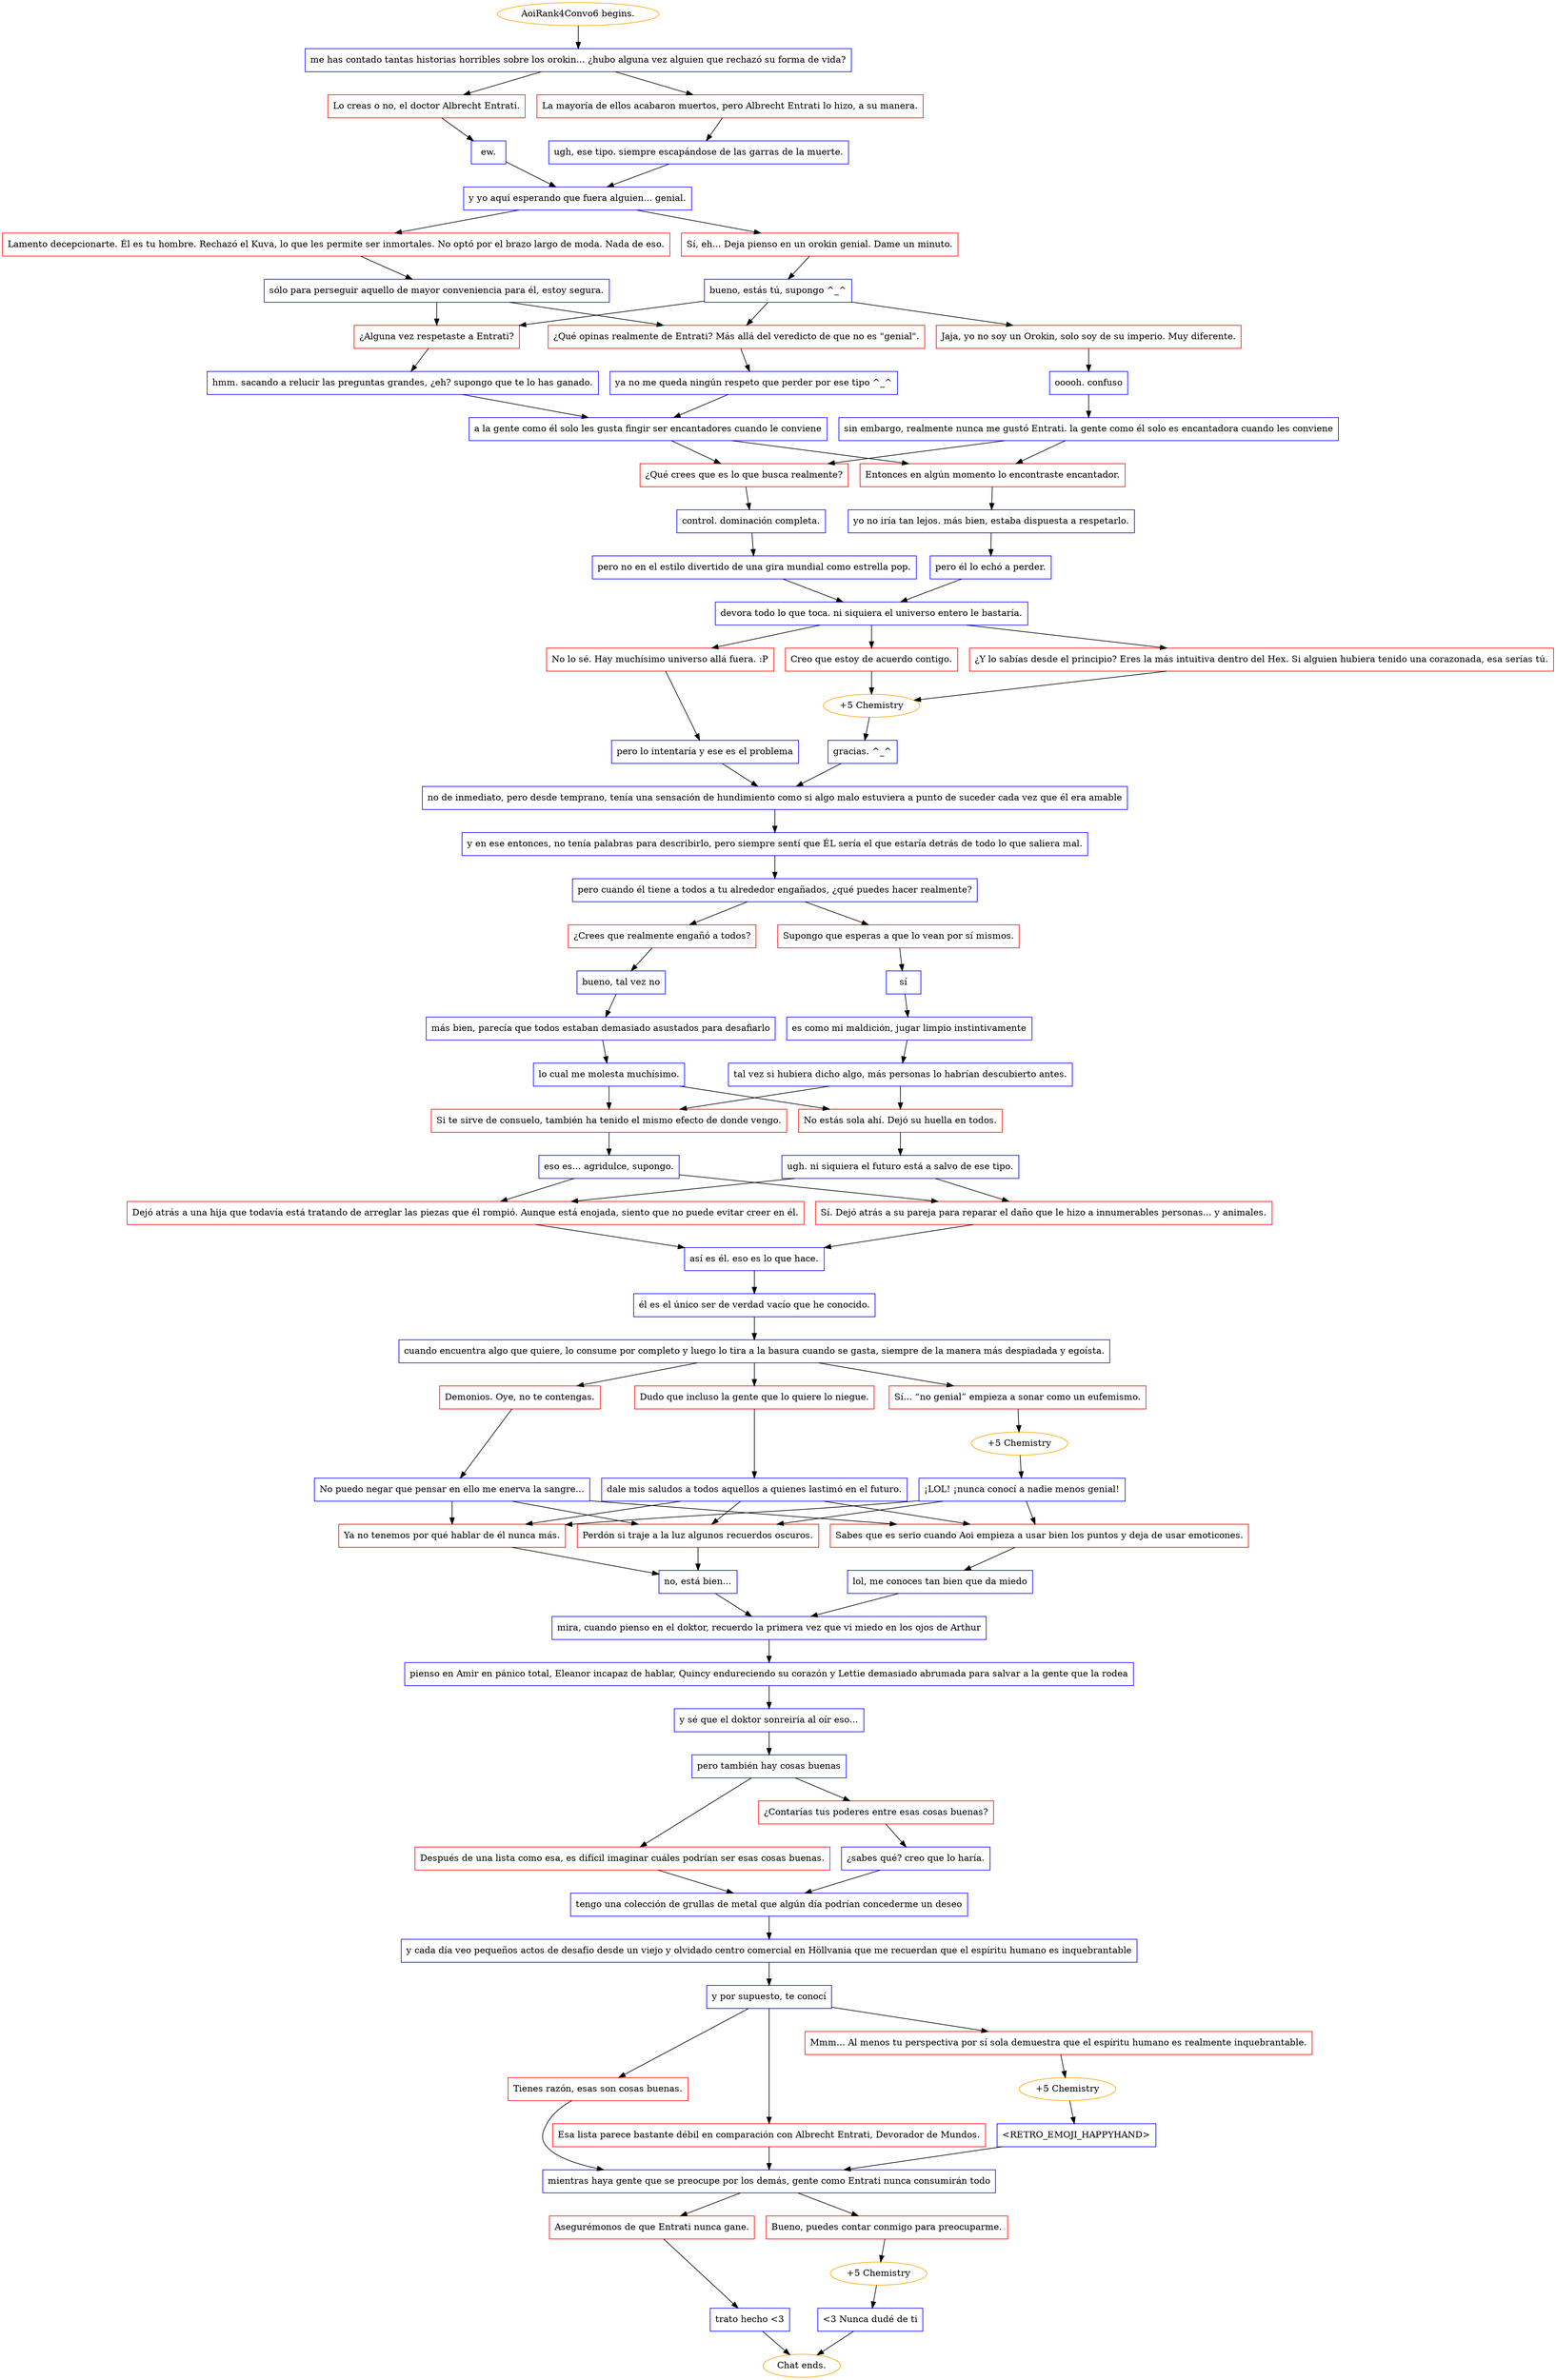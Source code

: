 digraph {
	"AoiRank4Convo6 begins." [color=orange];
		"AoiRank4Convo6 begins." -> j2242869825;
	j2242869825 [label="me has contado tantas historias horribles sobre los orokin... ¿hubo alguna vez alguien que rechazó su forma de vida?",shape=box,color=blue];
		j2242869825 -> j1933320438;
		j2242869825 -> j2272162526;
	j1933320438 [label="Lo creas o no, el doctor Albrecht Entrati.",shape=box,color=red];
		j1933320438 -> j3303689855;
	j2272162526 [label="La mayoría de ellos acabaron muertos, pero Albrecht Entrati lo hizo, a su manera.",shape=box,color=red];
		j2272162526 -> j175087619;
	j3303689855 [label="ew.",shape=box,color=blue];
		j3303689855 -> j1972804809;
	j175087619 [label="ugh, ese tipo. siempre escapándose de las garras de la muerte.",shape=box,color=blue];
		j175087619 -> j1972804809;
	j1972804809 [label="y yo aquí esperando que fuera alguien... genial.",shape=box,color=blue];
		j1972804809 -> j829561930;
		j1972804809 -> j1565893772;
	j829561930 [label="Lamento decepcionarte. Él es tu hombre. Rechazó el Kuva, lo que les permite ser inmortales. No optó por el brazo largo de moda. Nada de eso.",shape=box,color=red];
		j829561930 -> j4093442500;
	j1565893772 [label="Sí, eh... Deja pienso en un orokin genial. Dame un minuto.",shape=box,color=red];
		j1565893772 -> j621475559;
	j4093442500 [label="sólo para perseguir aquello de mayor conveniencia para él, estoy segura.",shape=box,color=blue];
		j4093442500 -> j3950231694;
		j4093442500 -> j364725946;
	j621475559 [label="bueno, estás tú, supongo ^_^",shape=box,color=blue];
		j621475559 -> j3950231694;
		j621475559 -> j364725946;
		j621475559 -> j4280983960;
	j3950231694 [label="¿Alguna vez respetaste a Entrati?",shape=box,color=red];
		j3950231694 -> j339429084;
	j364725946 [label="¿Qué opinas realmente de Entrati? Más allá del veredicto de que no es \"genial\".",shape=box,color=red];
		j364725946 -> j2860599402;
	j4280983960 [label="Jaja, yo no soy un Orokin, solo soy de su imperio. Muy diferente.",shape=box,color=red];
		j4280983960 -> j1517729570;
	j339429084 [label="hmm. sacando a relucir las preguntas grandes, ¿eh? supongo que te lo has ganado.",shape=box,color=blue];
		j339429084 -> j3957578386;
	j2860599402 [label="ya no me queda ningún respeto que perder por ese tipo ^_^",shape=box,color=blue];
		j2860599402 -> j3957578386;
	j1517729570 [label="ooooh. confuso",shape=box,color=blue];
		j1517729570 -> j2691432463;
	j3957578386 [label="a la gente como él solo les gusta fingir ser encantadores cuando le conviene",shape=box,color=blue];
		j3957578386 -> j738222364;
		j3957578386 -> j3294402320;
	j2691432463 [label="sin embargo, realmente nunca me gustó Entrati. la gente como él solo es encantadora cuando les conviene",shape=box,color=blue];
		j2691432463 -> j738222364;
		j2691432463 -> j3294402320;
	j738222364 [label="¿Qué crees que es lo que busca realmente?",shape=box,color=red];
		j738222364 -> j1589689546;
	j3294402320 [label="Entonces en algún momento lo encontraste encantador.",shape=box,color=red];
		j3294402320 -> j3617925559;
	j1589689546 [label="control. dominación completa.",shape=box,color=blue];
		j1589689546 -> j4245582558;
	j3617925559 [label="yo no iría tan lejos. más bien, estaba dispuesta a respetarlo.",shape=box,color=blue];
		j3617925559 -> j3100593610;
	j4245582558 [label="pero no en el estilo divertido de una gira mundial como estrella pop.",shape=box,color=blue];
		j4245582558 -> j1815743049;
	j3100593610 [label="pero él lo echó a perder.",shape=box,color=blue];
		j3100593610 -> j1815743049;
	j1815743049 [label="devora todo lo que toca. ni siquiera el universo entero le bastaría.",shape=box,color=blue];
		j1815743049 -> j2522883110;
		j1815743049 -> j616414657;
		j1815743049 -> j886628689;
	j2522883110 [label="¿Y lo sabías desde el principio? Eres la más intuitiva dentro del Hex. Si alguien hubiera tenido una corazonada, esa serías tú.",shape=box,color=red];
		j2522883110 -> j2723975115;
	j616414657 [label="Creo que estoy de acuerdo contigo.",shape=box,color=red];
		j616414657 -> j2723975115;
	j886628689 [label="No lo sé. Hay muchísimo universo allá fuera. :P",shape=box,color=red];
		j886628689 -> j369036084;
	j2723975115 [label="+5 Chemistry",color=orange];
		j2723975115 -> j2049835434;
	j369036084 [label="pero lo intentaría y ese es el problema",shape=box,color=blue];
		j369036084 -> j3275039198;
	j2049835434 [label="gracias. ^_^",shape=box,color=blue];
		j2049835434 -> j3275039198;
	j3275039198 [label="no de inmediato, pero desde temprano, tenía una sensación de hundimiento como si algo malo estuviera a punto de suceder cada vez que él era amable",shape=box,color=blue];
		j3275039198 -> j2090583491;
	j2090583491 [label="y en ese entonces, no tenía palabras para describirlo, pero siempre sentí que ÉL sería el que estaría detrás de todo lo que saliera mal.",shape=box,color=blue];
		j2090583491 -> j1985014111;
	j1985014111 [label="pero cuando él tiene a todos a tu alrededor engañados, ¿qué puedes hacer realmente?",shape=box,color=blue];
		j1985014111 -> j761681650;
		j1985014111 -> j2113896462;
	j761681650 [label="¿Crees que realmente engañó a todos?",shape=box,color=red];
		j761681650 -> j2895096439;
	j2113896462 [label="Supongo que esperas a que lo vean por sí mismos.",shape=box,color=red];
		j2113896462 -> j780125162;
	j2895096439 [label="bueno, tal vez no",shape=box,color=blue];
		j2895096439 -> j1369947612;
	j780125162 [label="sí",shape=box,color=blue];
		j780125162 -> j1809850083;
	j1369947612 [label="más bien, parecía que todos estaban demasiado asustados para desafiarlo",shape=box,color=blue];
		j1369947612 -> j4214399749;
	j1809850083 [label="es como mi maldición, jugar limpio instintivamente",shape=box,color=blue];
		j1809850083 -> j2505276503;
	j4214399749 [label="lo cual me molesta muchísimo.",shape=box,color=blue];
		j4214399749 -> j818588792;
		j4214399749 -> j1015273798;
	j2505276503 [label="tal vez si hubiera dicho algo, más personas lo habrían descubierto antes.",shape=box,color=blue];
		j2505276503 -> j818588792;
		j2505276503 -> j1015273798;
	j818588792 [label="Si te sirve de consuelo, también ha tenido el mismo efecto de donde vengo.",shape=box,color=red];
		j818588792 -> j2173501645;
	j1015273798 [label="No estás sola ahí. Dejó su huella en todos.",shape=box,color=red];
		j1015273798 -> j3465176064;
	j2173501645 [label="eso es... agridulce, supongo.",shape=box,color=blue];
		j2173501645 -> j1829952205;
		j2173501645 -> j798284677;
	j3465176064 [label="ugh. ni siquiera el futuro está a salvo de ese tipo.",shape=box,color=blue];
		j3465176064 -> j1829952205;
		j3465176064 -> j798284677;
	j1829952205 [label="Dejó atrás a una hija que todavía está tratando de arreglar las piezas que él rompió. Aunque está enojada, siento que no puede evitar creer en él.",shape=box,color=red];
		j1829952205 -> j27297560;
	j798284677 [label="Sí. Dejó atrás a su pareja para reparar el daño que le hizo a innumerables personas... y animales.",shape=box,color=red];
		j798284677 -> j27297560;
	j27297560 [label="así es él. eso es lo que hace.",shape=box,color=blue];
		j27297560 -> j2209939150;
	j2209939150 [label="él es el único ser de verdad vacío que he conocido.",shape=box,color=blue];
		j2209939150 -> j508390506;
	j508390506 [label="cuando encuentra algo que quiere, lo consume por completo y luego lo tira a la basura cuando se gasta, siempre de la manera más despiadada y egoísta.",shape=box,color=blue];
		j508390506 -> j3138201230;
		j508390506 -> j4263040662;
		j508390506 -> j2928777676;
	j3138201230 [label="Sí... “no genial” empieza a sonar como un eufemismo.",shape=box,color=red];
		j3138201230 -> j4192727525;
	j4263040662 [label="Demonios. Oye, no te contengas.",shape=box,color=red];
		j4263040662 -> j3127028930;
	j2928777676 [label="Dudo que incluso la gente que lo quiere lo niegue.",shape=box,color=red];
		j2928777676 -> j970847599;
	j4192727525 [label="+5 Chemistry",color=orange];
		j4192727525 -> j1411730148;
	j3127028930 [label="No puedo negar que pensar en ello me enerva la sangre...",shape=box,color=blue];
		j3127028930 -> j801871430;
		j3127028930 -> j162628511;
		j3127028930 -> j1170739912;
	j970847599 [label="dale mis saludos a todos aquellos a quienes lastimó en el futuro.",shape=box,color=blue];
		j970847599 -> j801871430;
		j970847599 -> j162628511;
		j970847599 -> j1170739912;
	j1411730148 [label="¡LOL! ¡nunca conocí a nadie menos genial!",shape=box,color=blue];
		j1411730148 -> j801871430;
		j1411730148 -> j162628511;
		j1411730148 -> j1170739912;
	j801871430 [label="Perdón si traje a la luz algunos recuerdos oscuros.",shape=box,color=red];
		j801871430 -> j4084078018;
	j162628511 [label="Ya no tenemos por qué hablar de él nunca más.",shape=box,color=red];
		j162628511 -> j4084078018;
	j1170739912 [label="Sabes que es serio cuando Aoi empieza a usar bien los puntos y deja de usar emoticones.",shape=box,color=red];
		j1170739912 -> j3246093040;
	j4084078018 [label="no, está bien...",shape=box,color=blue];
		j4084078018 -> j4034427514;
	j3246093040 [label="lol, me conoces tan bien que da miedo",shape=box,color=blue];
		j3246093040 -> j4034427514;
	j4034427514 [label="mira, cuando pienso en el doktor, recuerdo la primera vez que vi miedo en los ojos de Arthur",shape=box,color=blue];
		j4034427514 -> j2489356326;
	j2489356326 [label="pienso en Amir en pánico total, Eleanor incapaz de hablar, Quincy endureciendo su corazón y Lettie demasiado abrumada para salvar a la gente que la rodea",shape=box,color=blue];
		j2489356326 -> j597587712;
	j597587712 [label="y sé que el doktor sonreiría al oír eso...",shape=box,color=blue];
		j597587712 -> j2636766135;
	j2636766135 [label="pero también hay cosas buenas",shape=box,color=blue];
		j2636766135 -> j2793726278;
		j2636766135 -> j3702935176;
	j2793726278 [label="Después de una lista como esa, es difícil imaginar cuáles podrían ser esas cosas buenas.",shape=box,color=red];
		j2793726278 -> j2807443316;
	j3702935176 [label="¿Contarías tus poderes entre esas cosas buenas?",shape=box,color=red];
		j3702935176 -> j2452268696;
	j2807443316 [label="tengo una colección de grullas de metal que algún día podrían concederme un deseo",shape=box,color=blue];
		j2807443316 -> j826438271;
	j2452268696 [label="¿sabes qué? creo que lo haría.",shape=box,color=blue];
		j2452268696 -> j2807443316;
	j826438271 [label="y cada día veo pequeños actos de desafío desde un viejo y olvidado centro comercial en Höllvania que me recuerdan que el espíritu humano es inquebrantable",shape=box,color=blue];
		j826438271 -> j431805676;
	j431805676 [label="y por supuesto, te conocí",shape=box,color=blue];
		j431805676 -> j2564092431;
		j431805676 -> j4093839459;
		j431805676 -> j509343564;
	j2564092431 [label="Mmm... Al menos tu perspectiva por sí sola demuestra que el espíritu humano es realmente inquebrantable.",shape=box,color=red];
		j2564092431 -> j4077271344;
	j4093839459 [label="Tienes razón, esas son cosas buenas.",shape=box,color=red];
		j4093839459 -> j2717716727;
	j509343564 [label="Esa lista parece bastante débil en comparación con Albrecht Entrati, Devorador de Mundos.",shape=box,color=red];
		j509343564 -> j2717716727;
	j4077271344 [label="+5 Chemistry",color=orange];
		j4077271344 -> j1383854848;
	j2717716727 [label="mientras haya gente que se preocupe por los demás, gente como Entrati nunca consumirán todo",shape=box,color=blue];
		j2717716727 -> j662291391;
		j2717716727 -> j1766103484;
	j1383854848 [label="<RETRO_EMOJI_HAPPYHAND>",shape=box,color=blue];
		j1383854848 -> j2717716727;
	j662291391 [label="Asegurémonos de que Entrati nunca gane.",shape=box,color=red];
		j662291391 -> j2576961303;
	j1766103484 [label="Bueno, puedes contar conmigo para preocuparme.",shape=box,color=red];
		j1766103484 -> j1277536147;
	j2576961303 [label="trato hecho <3",shape=box,color=blue];
		j2576961303 -> "Chat ends.";
	j1277536147 [label="+5 Chemistry",color=orange];
		j1277536147 -> j923053856;
	"Chat ends." [color=orange];
	j923053856 [label="<3 Nunca dudé de ti",shape=box,color=blue];
		j923053856 -> "Chat ends.";
}